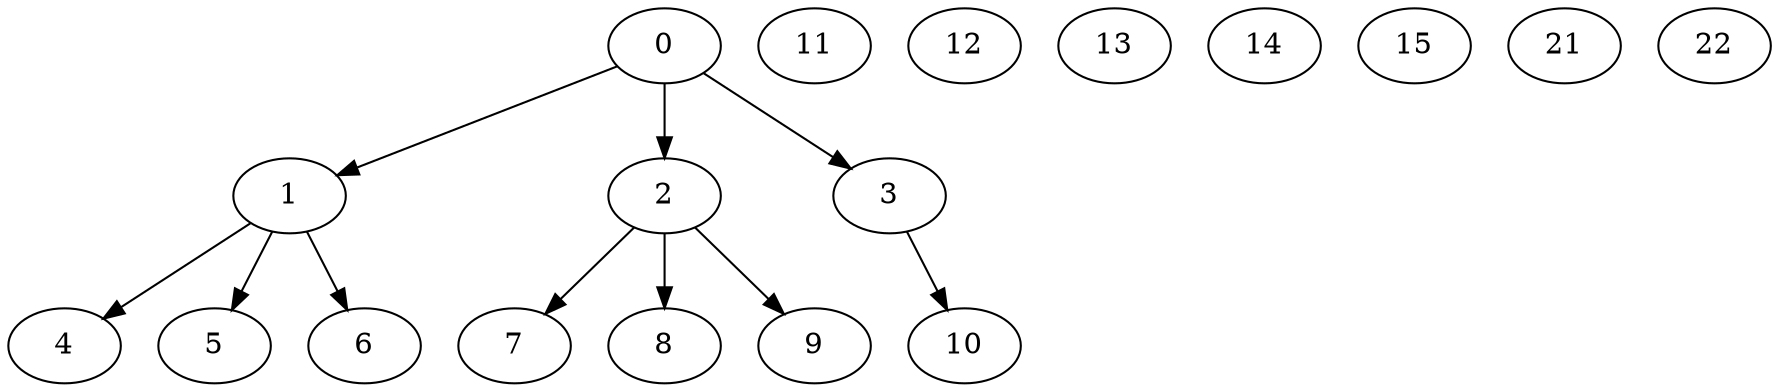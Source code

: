 digraph "OutTree-Balanced-MaxBf-3_Nodes_11_CCR_0.1_WeightType_Random" {
	0	 [Weight=50];
	1	 [Weight=70];
	2	 [Weight=90];
	3	 [Weight=100];
	0 -> 3	 [Weight=4];
	4	 [Weight=40];
	1 -> 4	 [Weight=10];
	5	 [Weight=20];
	6	 [Weight=100];
	1 -> 6	 [Weight=5];
	7	 [Weight=80];
	2 -> 7	 [Weight=5];
	8	 [Weight=50];
	2 -> 8	 [Weight=3];
	9	 [Weight=20];
	2 -> 9	 [Weight=10];
	10	 [Weight=20];
	0 -> 1	 [Weight=9];
	3 -> 10	 [Weight=4];
	0 -> 2	 [Weight=7];
	1 -> 5	 [Weight=7];
	11	 [Weight=90];
	12	 [Weight=100];
	13	 [Weight=70];
	14	 [Weight=90];
	15	 [Weight=100];
	21	 [Weight=90];
	22	 [Weight=100];
}
